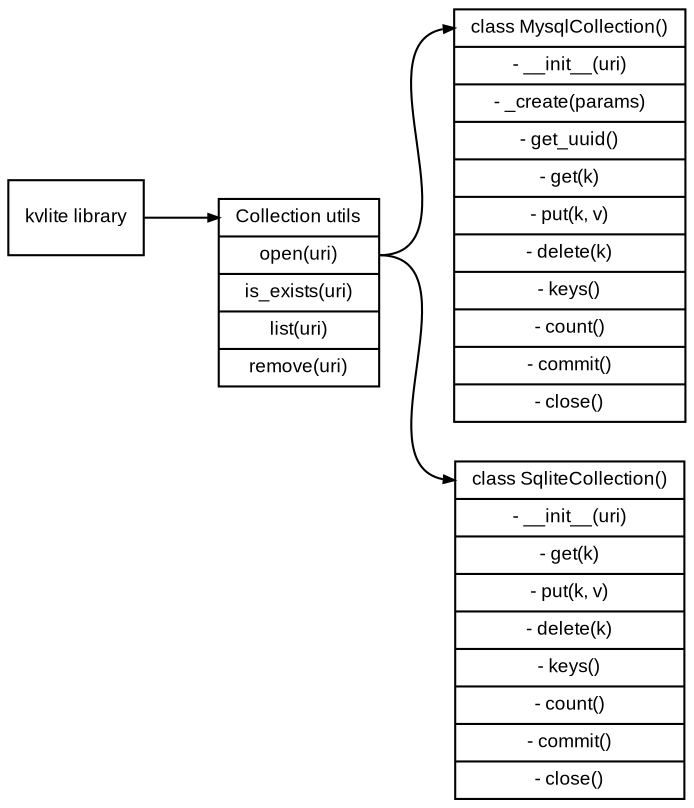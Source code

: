 digraph pyservice {

    graph [ rankdir = "LR" ];
    node [shape=record,fontname=Arial,fontsize=9];
    edge [arrowsize=0.5,fontname=Arial,fontsize=9];

    // Nodes
    
    kvlite          [label="<top>       kvlite library"];
    
    CollectionUtils [ label="<top>      Collection utils |\
                             <open>         open(uri) |\
                             <is_exists>    is_exists(uri) |\
                             <list>         list(uri) |\
                             <remove>       remove(uri)"];
    
    MysqlCollection [label="<top>       class MysqlCollection() |\
                         <init>             - __init__(uri) |\
                         <create>           - _create(params) |\
                         <get_uuid>         - get_uuid() |\
                         <get>              - get(k) |\
                         <put>              - put(k, v) |\
                         <delete>           - delete(k) |\
                         <keys>             - keys() |\
                         <count>            - count() |\
                         <commit>           - commit() |\
                         <close>            - close()"];

    SqliteCollection [label="<top>      class SqliteCollection() |\
                         <init>             - __init__(uri) |\
                         <get>              - get(k) |\
                         <put>              - put(k, v) |\
                         <delete>           - delete(k) |\
                         <keys>             - keys() |\
                         <count>            - count() |\
                         <commit>           - commit() |\
                         <close>            - close()"];
                         
    // Links
    
    kvlite:top -> CollectionUtils:top;
    CollectionUtils:open -> MysqlCollection:top;
    CollectionUtils:open -> SqliteCollection:top;
}
